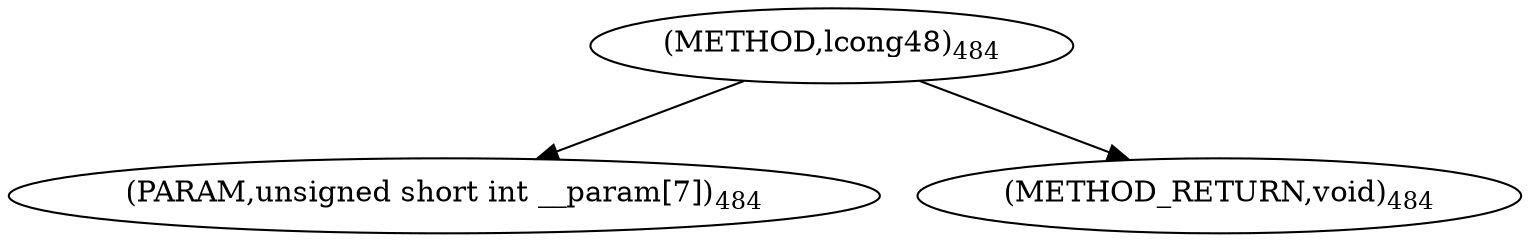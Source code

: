 digraph "lcong48" {  
"33300" [label = <(METHOD,lcong48)<SUB>484</SUB>> ]
"33301" [label = <(PARAM,unsigned short int __param[7])<SUB>484</SUB>> ]
"33302" [label = <(METHOD_RETURN,void)<SUB>484</SUB>> ]
  "33300" -> "33301" 
  "33300" -> "33302" 
}
